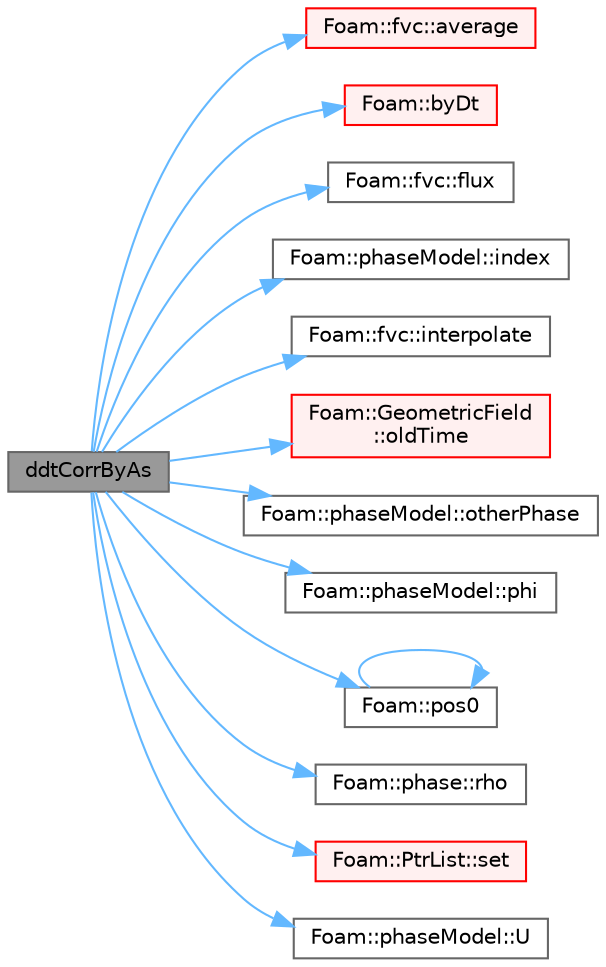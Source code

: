digraph "ddtCorrByAs"
{
 // LATEX_PDF_SIZE
  bgcolor="transparent";
  edge [fontname=Helvetica,fontsize=10,labelfontname=Helvetica,labelfontsize=10];
  node [fontname=Helvetica,fontsize=10,shape=box,height=0.2,width=0.4];
  rankdir="LR";
  Node1 [id="Node000001",label="ddtCorrByAs",height=0.2,width=0.4,color="gray40", fillcolor="grey60", style="filled", fontcolor="black",tooltip=" "];
  Node1 -> Node2 [id="edge1_Node000001_Node000002",color="steelblue1",style="solid",tooltip=" "];
  Node2 [id="Node000002",label="Foam::fvc::average",height=0.2,width=0.4,color="red", fillcolor="#FFF0F0", style="filled",URL="$namespaceFoam_1_1fvc.html#a5e88ec1804440b5389eb2e6f3e6d6964",tooltip=" "];
  Node1 -> Node5 [id="edge2_Node000001_Node000005",color="steelblue1",style="solid",tooltip=" "];
  Node5 [id="Node000005",label="Foam::byDt",height=0.2,width=0.4,color="red", fillcolor="#FFF0F0", style="filled",URL="$namespaceFoam.html#a240bda8c268e34b0a4ea5125ca8b28e5",tooltip=" "];
  Node1 -> Node7 [id="edge3_Node000001_Node000007",color="steelblue1",style="solid",tooltip=" "];
  Node7 [id="Node000007",label="Foam::fvc::flux",height=0.2,width=0.4,color="grey40", fillcolor="white", style="filled",URL="$namespaceFoam_1_1fvc.html#a8fc1922666ca94c5fd207b8b96f99467",tooltip=" "];
  Node1 -> Node8 [id="edge4_Node000001_Node000008",color="steelblue1",style="solid",tooltip=" "];
  Node8 [id="Node000008",label="Foam::phaseModel::index",height=0.2,width=0.4,color="grey40", fillcolor="white", style="filled",URL="$classFoam_1_1phaseModel.html#a9ed56e340dd05a4f8a798059d45300af",tooltip=" "];
  Node1 -> Node9 [id="edge5_Node000001_Node000009",color="steelblue1",style="solid",tooltip=" "];
  Node9 [id="Node000009",label="Foam::fvc::interpolate",height=0.2,width=0.4,color="grey40", fillcolor="white", style="filled",URL="$namespaceFoam_1_1fvc.html#a011f8d00ae7a1c9b20e4d7ce0acefccf",tooltip=" "];
  Node1 -> Node10 [id="edge6_Node000001_Node000010",color="steelblue1",style="solid",tooltip=" "];
  Node10 [id="Node000010",label="Foam::GeometricField\l::oldTime",height=0.2,width=0.4,color="red", fillcolor="#FFF0F0", style="filled",URL="$classFoam_1_1GeometricField.html#a2f51be6de19012555f923b0902d64135",tooltip=" "];
  Node1 -> Node17 [id="edge7_Node000001_Node000017",color="steelblue1",style="solid",tooltip=" "];
  Node17 [id="Node000017",label="Foam::phaseModel::otherPhase",height=0.2,width=0.4,color="grey40", fillcolor="white", style="filled",URL="$classFoam_1_1phaseModel.html#a61d2bc1195345ad4786df8642e20f1fe",tooltip=" "];
  Node1 -> Node18 [id="edge8_Node000001_Node000018",color="steelblue1",style="solid",tooltip=" "];
  Node18 [id="Node000018",label="Foam::phaseModel::phi",height=0.2,width=0.4,color="grey40", fillcolor="white", style="filled",URL="$classFoam_1_1phaseModel.html#a48401d78677e2dbdd15a4c41d49677b8",tooltip=" "];
  Node1 -> Node19 [id="edge9_Node000001_Node000019",color="steelblue1",style="solid",tooltip=" "];
  Node19 [id="Node000019",label="Foam::pos0",height=0.2,width=0.4,color="grey40", fillcolor="white", style="filled",URL="$namespaceFoam.html#a20332254625749a295884af3fd7d9d1f",tooltip=" "];
  Node19 -> Node19 [id="edge10_Node000019_Node000019",color="steelblue1",style="solid",tooltip=" "];
  Node1 -> Node20 [id="edge11_Node000001_Node000020",color="steelblue1",style="solid",tooltip=" "];
  Node20 [id="Node000020",label="Foam::phase::rho",height=0.2,width=0.4,color="grey40", fillcolor="white", style="filled",URL="$classFoam_1_1phase.html#a611091ad3a02efc81ee77495a61072b0",tooltip=" "];
  Node1 -> Node21 [id="edge12_Node000001_Node000021",color="steelblue1",style="solid",tooltip=" "];
  Node21 [id="Node000021",label="Foam::PtrList::set",height=0.2,width=0.4,color="red", fillcolor="#FFF0F0", style="filled",URL="$classFoam_1_1PtrList.html#a0e0a32f842b05e1d69f10292dc27198a",tooltip=" "];
  Node1 -> Node24 [id="edge13_Node000001_Node000024",color="steelblue1",style="solid",tooltip=" "];
  Node24 [id="Node000024",label="Foam::phaseModel::U",height=0.2,width=0.4,color="grey40", fillcolor="white", style="filled",URL="$classFoam_1_1phaseModel.html#a147572a890d8daa1e61757087f76b458",tooltip=" "];
}

